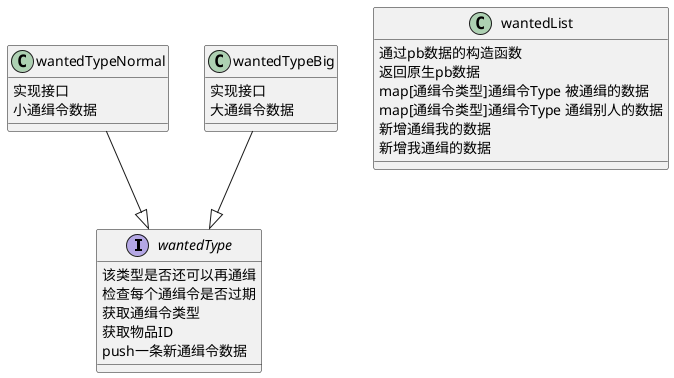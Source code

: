 @startuml
'https://plantuml.com/class-diagram


interface wantedType

wantedTypeNormal --|> wantedType
wantedTypeBig --|>  wantedType

interface wantedType{
该类型是否还可以再通缉
检查每个通缉令是否过期
获取通缉令类型
获取物品ID
push一条新通缉令数据
}

class wantedTypeNormal {
实现接口
小通缉令数据
}

class wantedTypeBig {
实现接口
大通缉令数据
}

class wantedList{
通过pb数据的构造函数
返回原生pb数据
map[通缉令类型]通缉令Type 被通缉的数据
map[通缉令类型]通缉令Type 通缉别人的数据
新增通缉我的数据
新增我通缉的数据
}
@enduml
